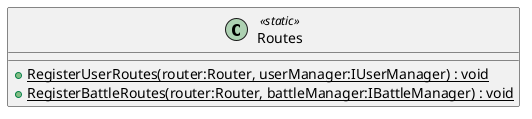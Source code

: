 @startuml
class Routes <<static>> {
    + {static} RegisterUserRoutes(router:Router, userManager:IUserManager) : void
    + {static} RegisterBattleRoutes(router:Router, battleManager:IBattleManager) : void
}
@enduml
